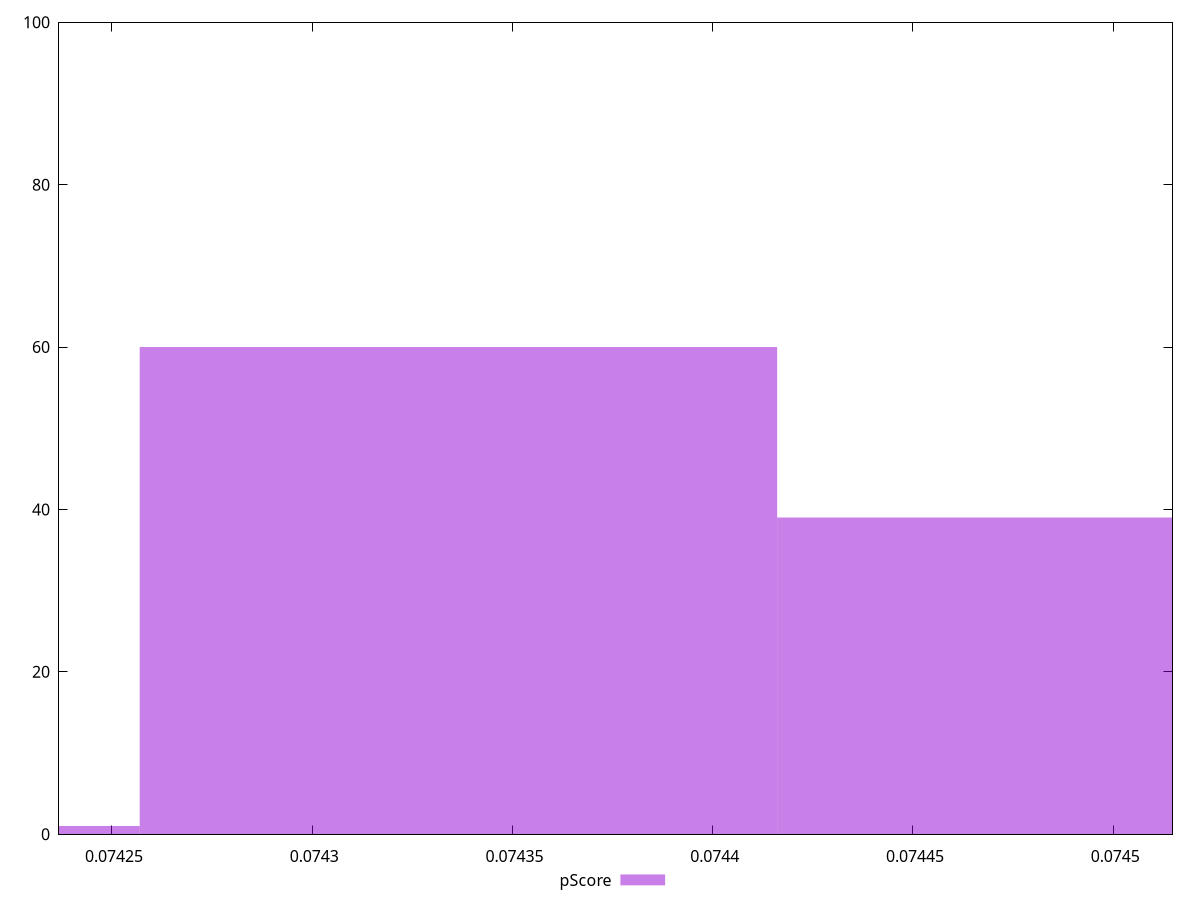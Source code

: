 reset

$pScore <<EOF
0.07449569537275967 39
0.07433651653649308 60
0.0741773377002265 1
EOF

set key outside below
set boxwidth 0.00015917883626658048
set xrange [0.07423677493316538:0.07451482529793146]
set yrange [0:100]
set trange [0:100]
set style fill transparent solid 0.5 noborder
set terminal svg size 640, 490 enhanced background rgb 'white'
set output "reports/report_00027_2021-02-24T12-40-31.850Z/uses-long-cache-ttl/samples/music/pScore/histogram.svg"

plot $pScore title "pScore" with boxes

reset
